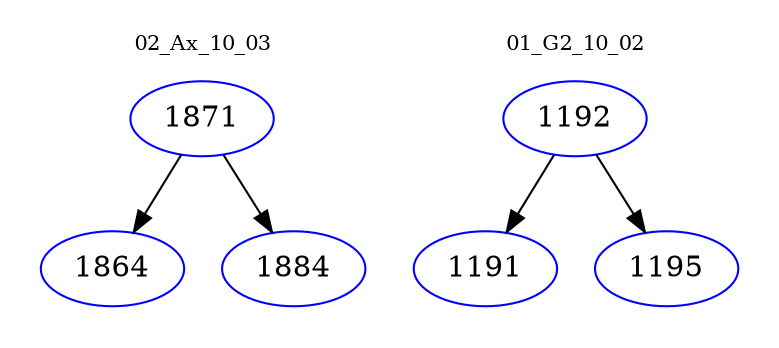 digraph{
subgraph cluster_0 {
color = white
label = "02_Ax_10_03";
fontsize=10;
T0_1871 [label="1871", color="blue"]
T0_1871 -> T0_1864 [color="black"]
T0_1864 [label="1864", color="blue"]
T0_1871 -> T0_1884 [color="black"]
T0_1884 [label="1884", color="blue"]
}
subgraph cluster_1 {
color = white
label = "01_G2_10_02";
fontsize=10;
T1_1192 [label="1192", color="blue"]
T1_1192 -> T1_1191 [color="black"]
T1_1191 [label="1191", color="blue"]
T1_1192 -> T1_1195 [color="black"]
T1_1195 [label="1195", color="blue"]
}
}
